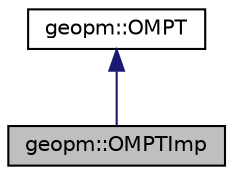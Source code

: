 digraph "geopm::OMPTImp"
{
 // LATEX_PDF_SIZE
  edge [fontname="Helvetica",fontsize="10",labelfontname="Helvetica",labelfontsize="10"];
  node [fontname="Helvetica",fontsize="10",shape=record];
  Node1 [label="geopm::OMPTImp",height=0.2,width=0.4,color="black", fillcolor="grey75", style="filled", fontcolor="black",tooltip=" "];
  Node2 -> Node1 [dir="back",color="midnightblue",fontsize="10",style="solid",fontname="Helvetica"];
  Node2 [label="geopm::OMPT",height=0.2,width=0.4,color="black", fillcolor="white", style="filled",URL="$classgeopm_1_1_o_m_p_t.html",tooltip=" "];
}
